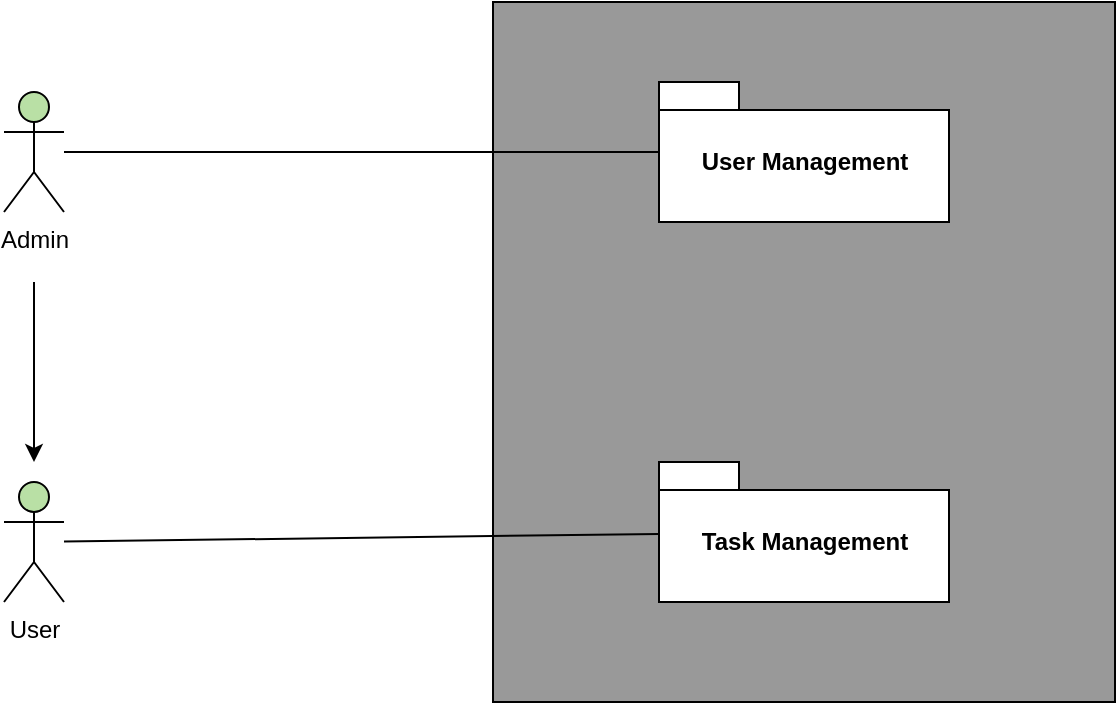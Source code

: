 <mxfile version="13.7.3" type="device"><diagram id="q2q2nR5vr63tVJYibDEF" name="Page-1"><mxGraphModel dx="1342" dy="816" grid="1" gridSize="10" guides="1" tooltips="1" connect="1" arrows="1" fold="1" page="1" pageScale="1" pageWidth="827" pageHeight="1169" math="0" shadow="0"><root><mxCell id="0"/><mxCell id="1" parent="0"/><mxCell id="jXbF5ZpdBo2vzl8GoIwa-2" value="" style="html=1;fillColor=#999999;" parent="1" vertex="1"><mxGeometry x="354.5" y="200" width="311" height="350" as="geometry"/></mxCell><mxCell id="6L1fSz4X-xeIo3S25jwt-7" value="User Management" style="shape=folder;fontStyle=1;spacingTop=10;tabWidth=40;tabHeight=14;tabPosition=left;html=1;" parent="1" vertex="1"><mxGeometry x="437.5" y="240" width="145" height="70" as="geometry"/></mxCell><mxCell id="6L1fSz4X-xeIo3S25jwt-9" value="" style="endArrow=none;html=1;" parent="1" source="jXbF5ZpdBo2vzl8GoIwa-8" target="6L1fSz4X-xeIo3S25jwt-7" edge="1"><mxGeometry width="50" height="50" relative="1" as="geometry"><mxPoint x="140" y="271.364" as="sourcePoint"/><mxPoint x="270" y="290" as="targetPoint"/></mxGeometry></mxCell><mxCell id="jXbF5ZpdBo2vzl8GoIwa-8" value="Admin" style="shape=umlActor;verticalLabelPosition=bottom;labelBackgroundColor=#ffffff;verticalAlign=top;html=1;fillColor=#B9E0A5;" parent="1" vertex="1"><mxGeometry x="110" y="245" width="30" height="60" as="geometry"/></mxCell><mxCell id="jXbF5ZpdBo2vzl8GoIwa-11" value="User" style="shape=umlActor;verticalLabelPosition=bottom;labelBackgroundColor=#ffffff;verticalAlign=top;html=1;fillColor=#B9E0A5;" parent="1" vertex="1"><mxGeometry x="110" y="440" width="30" height="60" as="geometry"/></mxCell><mxCell id="TWmNsQzzbRwjbUPN6Hxs-1" value="Task Management" style="shape=folder;fontStyle=1;spacingTop=10;tabWidth=40;tabHeight=14;tabPosition=left;html=1;" parent="1" vertex="1"><mxGeometry x="437.5" y="430" width="145" height="70" as="geometry"/></mxCell><mxCell id="TWmNsQzzbRwjbUPN6Hxs-3" value="" style="endArrow=none;html=1;" parent="1" source="jXbF5ZpdBo2vzl8GoIwa-11" target="TWmNsQzzbRwjbUPN6Hxs-1" edge="1"><mxGeometry width="50" height="50" relative="1" as="geometry"><mxPoint x="150" y="285" as="sourcePoint"/><mxPoint x="447.5" y="285" as="targetPoint"/></mxGeometry></mxCell><mxCell id="D2rEulZr6j-aiBC2Jbe--2" value="" style="endArrow=classic;html=1;" parent="1" edge="1"><mxGeometry width="50" height="50" relative="1" as="geometry"><mxPoint x="125" y="340" as="sourcePoint"/><mxPoint x="125" y="430" as="targetPoint"/></mxGeometry></mxCell></root></mxGraphModel></diagram></mxfile>
